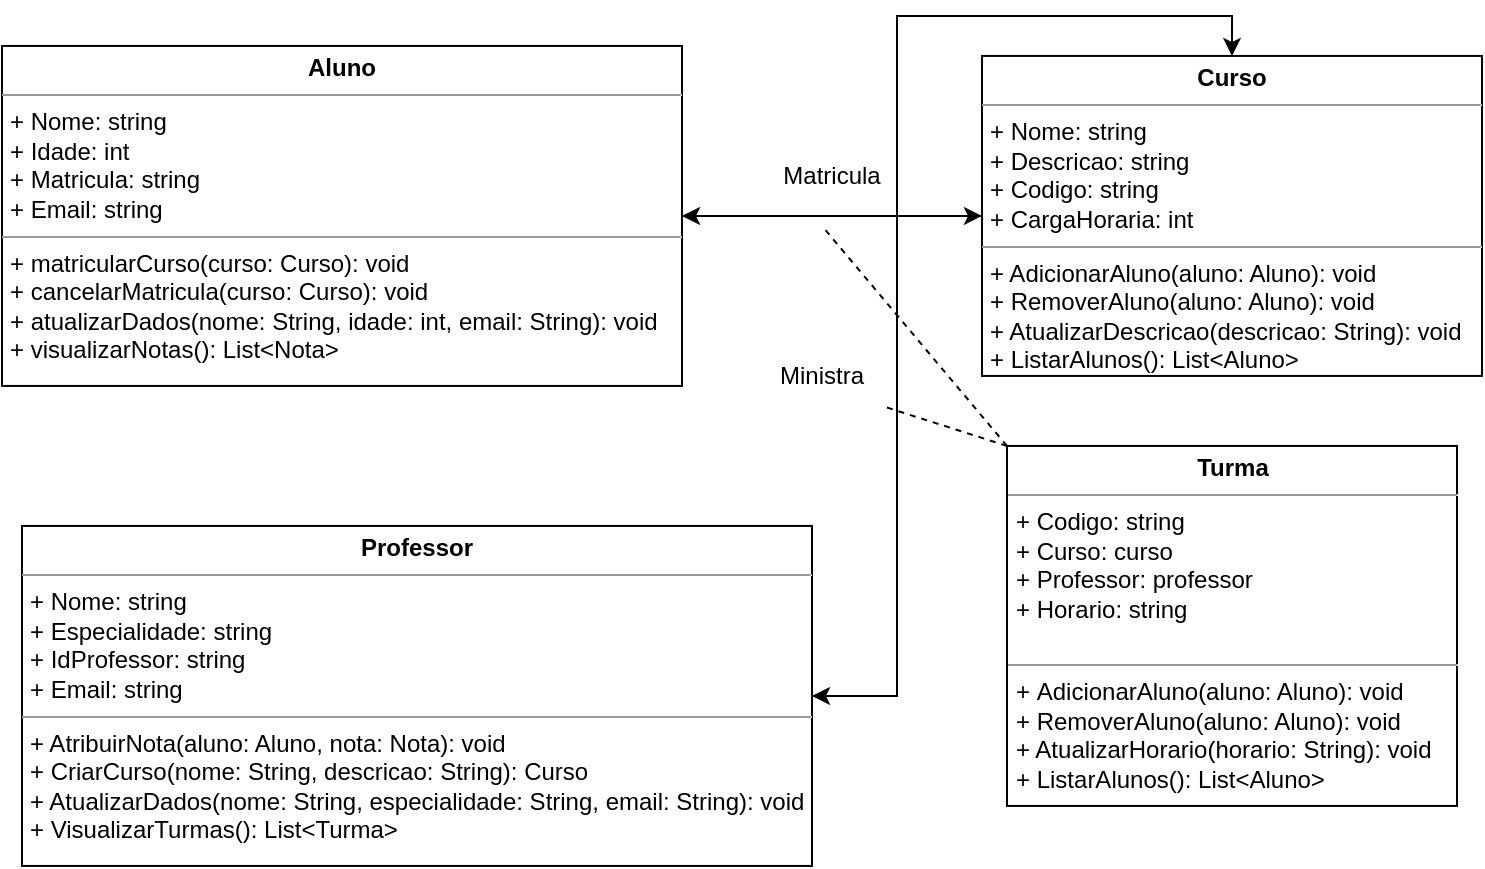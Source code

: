 <mxfile version="24.7.12">
  <diagram name="Page-1" id="c4acf3e9-155e-7222-9cf6-157b1a14988f">
    <mxGraphModel dx="989" dy="514" grid="1" gridSize="10" guides="1" tooltips="1" connect="1" arrows="1" fold="1" page="1" pageScale="1" pageWidth="850" pageHeight="1100" background="none" math="0" shadow="0">
      <root>
        <mxCell id="0" />
        <mxCell id="1" parent="0" />
        <mxCell id="5d2195bd80daf111-38" style="edgeStyle=orthogonalEdgeStyle;rounded=0;html=1;dashed=1;labelBackgroundColor=none;startFill=0;endArrow=open;endFill=0;endSize=10;fontFamily=Verdana;fontSize=10;" parent="1" target="5d2195bd80daf111-9" edge="1">
          <mxGeometry relative="1" as="geometry">
            <Array as="points">
              <mxPoint x="590" y="721" />
            </Array>
            <mxPoint x="650" y="721" as="sourcePoint" />
          </mxGeometry>
        </mxCell>
        <mxCell id="5d2195bd80daf111-40" style="edgeStyle=orthogonalEdgeStyle;rounded=0;html=1;dashed=1;labelBackgroundColor=none;startFill=0;endArrow=open;endFill=0;endSize=10;fontFamily=Verdana;fontSize=10;" parent="1" target="5d2195bd80daf111-1" edge="1">
          <mxGeometry relative="1" as="geometry">
            <Array as="points" />
            <mxPoint x="730" y="814" as="sourcePoint" />
          </mxGeometry>
        </mxCell>
        <mxCell id="5d2195bd80daf111-39" style="edgeStyle=orthogonalEdgeStyle;rounded=0;html=1;dashed=1;labelBackgroundColor=none;startFill=0;endArrow=open;endFill=0;endSize=10;fontFamily=Verdana;fontSize=10;" parent="1" target="17acba5748e5396b-44" edge="1">
          <mxGeometry relative="1" as="geometry">
            <mxPoint x="730" y="948" as="sourcePoint" />
          </mxGeometry>
        </mxCell>
        <mxCell id="5d2195bd80daf111-41" style="edgeStyle=orthogonalEdgeStyle;rounded=0;html=1;dashed=1;labelBackgroundColor=none;startFill=0;endArrow=open;endFill=0;endSize=10;fontFamily=Verdana;fontSize=10;" parent="1" target="17acba5748e5396b-2" edge="1">
          <mxGeometry relative="1" as="geometry">
            <Array as="points" />
            <mxPoint x="730" y="603" as="sourcePoint" />
          </mxGeometry>
        </mxCell>
        <mxCell id="5d2195bd80daf111-35" style="edgeStyle=orthogonalEdgeStyle;rounded=0;html=1;dashed=1;labelBackgroundColor=none;startFill=0;endArrow=open;endFill=0;endSize=10;fontFamily=Verdana;fontSize=10;" parent="1" target="5d2195bd80daf111-8" edge="1">
          <mxGeometry relative="1" as="geometry">
            <Array as="points">
              <mxPoint x="545" y="970" />
              <mxPoint x="545" y="970" />
            </Array>
            <mxPoint x="545" y="963" as="sourcePoint" />
          </mxGeometry>
        </mxCell>
        <mxCell id="5d2195bd80daf111-36" style="edgeStyle=orthogonalEdgeStyle;rounded=0;html=1;dashed=1;labelBackgroundColor=none;startFill=0;endArrow=open;endFill=0;endSize=10;fontFamily=Verdana;fontSize=10;" parent="1" source="5d2195bd80daf111-9" edge="1">
          <mxGeometry relative="1" as="geometry">
            <Array as="points">
              <mxPoint x="550" y="520" />
            </Array>
            <mxPoint x="490" y="520" as="targetPoint" />
          </mxGeometry>
        </mxCell>
        <mxCell id="5d2195bd80daf111-11" value="&lt;p style=&quot;margin:0px;margin-top:4px;text-align:center;&quot;&gt;&lt;b&gt;Turma&lt;/b&gt;&lt;/p&gt;&lt;hr size=&quot;1&quot;&gt;&lt;p style=&quot;margin:0px;margin-left:4px;&quot;&gt;+ C&lt;span style=&quot;background-color: initial;&quot;&gt;odigo: string&lt;/span&gt;&lt;/p&gt;&lt;p style=&quot;margin:0px;margin-left:4px;&quot;&gt;+ Curso: curso&lt;/p&gt;&lt;p style=&quot;margin:0px;margin-left:4px;&quot;&gt;+ Professor: professor&lt;/p&gt;&lt;p style=&quot;margin:0px;margin-left:4px;&quot;&gt;+ Horario: string&lt;/p&gt;&lt;div&gt;&lt;br&gt;&lt;/div&gt;&lt;hr size=&quot;1&quot;&gt;&lt;p style=&quot;margin:0px;margin-left:4px;&quot;&gt;+&amp;nbsp;&lt;span style=&quot;background-color: initial;&quot;&gt;AdicionarAluno(aluno: Aluno): void&lt;/span&gt;&lt;/p&gt;&lt;p style=&quot;margin:0px;margin-left:4px;&quot;&gt;+ RemoverAluno(aluno: Aluno): void&lt;/p&gt;&lt;p style=&quot;margin:0px;margin-left:4px;&quot;&gt;+ AtualizarHorario(horario: String): void&lt;/p&gt;&lt;p style=&quot;margin:0px;margin-left:4px;&quot;&gt;+ ListarAlunos(): List&amp;lt;Aluno&amp;gt;&lt;/p&gt;" style="verticalAlign=top;align=left;overflow=fill;fontSize=12;fontFamily=Helvetica;html=1;rounded=0;shadow=0;comic=0;labelBackgroundColor=none;strokeWidth=1" parent="1" vertex="1">
          <mxGeometry x="542.5" y="504.97" width="225" height="180" as="geometry" />
        </mxCell>
        <mxCell id="5d2195bd80daf111-26" style="edgeStyle=orthogonalEdgeStyle;rounded=0;html=1;dashed=1;labelBackgroundColor=none;startFill=0;endArrow=open;endFill=0;endSize=10;fontFamily=Verdana;fontSize=10;" parent="1" source="5d2195bd80daf111-15" edge="1">
          <mxGeometry relative="1" as="geometry">
            <Array as="points" />
            <mxPoint x="685" y="300" as="targetPoint" />
          </mxGeometry>
        </mxCell>
        <mxCell id="Z8uqTkhTEa7PxDM7iv-a-1" style="edgeStyle=orthogonalEdgeStyle;rounded=0;orthogonalLoop=1;jettySize=auto;html=1;" edge="1" parent="1" source="5d2195bd80daf111-18" target="5d2195bd80daf111-20">
          <mxGeometry relative="1" as="geometry" />
        </mxCell>
        <mxCell id="5d2195bd80daf111-18" value="&lt;p style=&quot;margin:0px;margin-top:4px;text-align:center;&quot;&gt;&lt;b&gt;Aluno&lt;/b&gt;&lt;/p&gt;&lt;hr size=&quot;1&quot;&gt;&lt;p style=&quot;margin:0px;margin-left:4px;&quot;&gt;+ Nome: string&lt;br&gt;+ Idade: int&lt;/p&gt;&lt;p style=&quot;margin:0px;margin-left:4px;&quot;&gt;+ Matricula: string&lt;/p&gt;&lt;p style=&quot;margin:0px;margin-left:4px;&quot;&gt;+ Email: string&lt;/p&gt;&lt;hr size=&quot;1&quot;&gt;&lt;p style=&quot;margin:0px;margin-left:4px;&quot;&gt;+&amp;nbsp;&lt;span style=&quot;background-color: initial;&quot;&gt;matricularCurso(curso: Curso): void&lt;/span&gt;&lt;/p&gt;&lt;p style=&quot;margin:0px;margin-left:4px;&quot;&gt;+&amp;nbsp;&lt;span style=&quot;background-color: initial;&quot;&gt;cancelarMatricula(curso: Curso): void&lt;/span&gt;&lt;/p&gt;&lt;p style=&quot;margin:0px;margin-left:4px;&quot;&gt;+ atualizarDados(nome: String, idade: int, email: String): void&lt;/p&gt;&lt;p style=&quot;margin:0px;margin-left:4px;&quot;&gt;+ visualizarNotas(): List&amp;lt;Nota&amp;gt;&lt;/p&gt;" style="verticalAlign=top;align=left;overflow=fill;fontSize=12;fontFamily=Helvetica;html=1;rounded=0;shadow=0;comic=0;labelBackgroundColor=none;strokeWidth=1" parent="1" vertex="1">
          <mxGeometry x="40" y="304.97" width="340" height="170" as="geometry" />
        </mxCell>
        <mxCell id="Z8uqTkhTEa7PxDM7iv-a-4" style="edgeStyle=orthogonalEdgeStyle;rounded=0;orthogonalLoop=1;jettySize=auto;html=1;entryX=0.5;entryY=0;entryDx=0;entryDy=0;snapToPoint=0;metaEdit=0;enumerate=0;" edge="1" parent="1" source="5d2195bd80daf111-19" target="5d2195bd80daf111-20">
          <mxGeometry relative="1" as="geometry" />
        </mxCell>
        <mxCell id="5d2195bd80daf111-19" value="&lt;p style=&quot;margin:0px;margin-top:4px;text-align:center;&quot;&gt;&lt;b&gt;Professor&lt;/b&gt;&lt;/p&gt;&lt;hr size=&quot;1&quot;&gt;&lt;p style=&quot;margin:0px;margin-left:4px;&quot;&gt;+&amp;nbsp;&lt;span style=&quot;background-color: initial;&quot;&gt;Nome: string&lt;/span&gt;&lt;/p&gt;&lt;p style=&quot;margin:0px;margin-left:4px;&quot;&gt;+ Especialidade: string&lt;/p&gt;&lt;p style=&quot;margin:0px;margin-left:4px;&quot;&gt;+ IdProfessor: string&lt;/p&gt;&lt;p style=&quot;margin:0px;margin-left:4px;&quot;&gt;+ Email: string&lt;/p&gt;&lt;hr size=&quot;1&quot;&gt;&lt;p style=&quot;margin:0px;margin-left:4px;&quot;&gt;+ A&lt;span style=&quot;background-color: initial;&quot;&gt;tribuirNota(aluno: Aluno, nota: Nota): void&lt;/span&gt;&lt;/p&gt;&lt;p style=&quot;margin:0px;margin-left:4px;&quot;&gt;+ CriarCurso(nome: String, descricao: String): Curso&lt;/p&gt;&lt;p style=&quot;margin:0px;margin-left:4px;&quot;&gt;+ AtualizarDados(nome: String, especialidade: String, email: String): void&lt;/p&gt;&lt;p style=&quot;margin:0px;margin-left:4px;&quot;&gt;+ VisualizarTurmas(): List&amp;lt;Turma&amp;gt;&lt;/p&gt;" style="verticalAlign=top;align=left;overflow=fill;fontSize=12;fontFamily=Helvetica;html=1;rounded=0;shadow=0;comic=0;labelBackgroundColor=none;strokeWidth=1" parent="1" vertex="1">
          <mxGeometry x="50" y="544.97" width="395" height="170" as="geometry" />
        </mxCell>
        <mxCell id="Z8uqTkhTEa7PxDM7iv-a-2" style="edgeStyle=orthogonalEdgeStyle;rounded=0;orthogonalLoop=1;jettySize=auto;html=1;" edge="1" parent="1" source="5d2195bd80daf111-20" target="5d2195bd80daf111-18">
          <mxGeometry relative="1" as="geometry" />
        </mxCell>
        <mxCell id="Z8uqTkhTEa7PxDM7iv-a-5" style="edgeStyle=orthogonalEdgeStyle;rounded=0;orthogonalLoop=1;jettySize=auto;html=1;entryX=1;entryY=0.5;entryDx=0;entryDy=0;" edge="1" parent="1" source="5d2195bd80daf111-20" target="5d2195bd80daf111-19">
          <mxGeometry relative="1" as="geometry" />
        </mxCell>
        <mxCell id="5d2195bd80daf111-20" value="&lt;p style=&quot;margin:0px;margin-top:4px;text-align:center;&quot;&gt;&lt;b&gt;Curso&lt;/b&gt;&lt;/p&gt;&lt;hr size=&quot;1&quot;&gt;&lt;p style=&quot;margin:0px;margin-left:4px;&quot;&gt;+&amp;nbsp;&lt;span style=&quot;background-color: initial;&quot;&gt;Nome: string&lt;/span&gt;&lt;/p&gt;&lt;p style=&quot;margin:0px;margin-left:4px;&quot;&gt;+ Descricao: string&lt;/p&gt;&lt;p style=&quot;margin:0px;margin-left:4px;&quot;&gt;+ Codigo: string&lt;/p&gt;&lt;p style=&quot;margin:0px;margin-left:4px;&quot;&gt;+ CargaHoraria: int&lt;/p&gt;&lt;hr size=&quot;1&quot;&gt;&lt;p style=&quot;margin:0px;margin-left:4px;&quot;&gt;+ A&lt;span style=&quot;background-color: initial;&quot;&gt;dicionarAluno(aluno: Aluno): void&lt;/span&gt;&lt;/p&gt;&lt;p style=&quot;margin:0px;margin-left:4px;&quot;&gt;+ RemoverAluno(aluno: Aluno): void&lt;/p&gt;&lt;p style=&quot;margin:0px;margin-left:4px;&quot;&gt;+ AtualizarDescricao(descricao: String): void&lt;/p&gt;&lt;p style=&quot;margin:0px;margin-left:4px;&quot;&gt;+ ListarAlunos(): List&amp;lt;Aluno&amp;gt;&lt;/p&gt;" style="verticalAlign=top;align=left;overflow=fill;fontSize=12;fontFamily=Helvetica;html=1;rounded=0;shadow=0;comic=0;labelBackgroundColor=none;strokeWidth=1" parent="1" vertex="1">
          <mxGeometry x="530" y="309.97" width="250" height="160" as="geometry" />
        </mxCell>
        <mxCell id="5d2195bd80daf111-37" style="edgeStyle=orthogonalEdgeStyle;rounded=0;html=1;dashed=1;labelBackgroundColor=none;startFill=0;endArrow=open;endFill=0;endSize=10;fontFamily=Verdana;fontSize=10;" parent="1" target="5d2195bd80daf111-9" edge="1">
          <mxGeometry relative="1" as="geometry">
            <Array as="points">
              <mxPoint x="570" y="590" />
            </Array>
            <mxPoint x="650" y="590" as="sourcePoint" />
          </mxGeometry>
        </mxCell>
        <mxCell id="Z8uqTkhTEa7PxDM7iv-a-3" value="" style="endArrow=none;dashed=1;html=1;rounded=0;exitX=0;exitY=0;exitDx=0;exitDy=0;" edge="1" parent="1" source="5d2195bd80daf111-11">
          <mxGeometry width="50" height="50" relative="1" as="geometry">
            <mxPoint x="400" y="534.97" as="sourcePoint" />
            <mxPoint x="450" y="394.97" as="targetPoint" />
          </mxGeometry>
        </mxCell>
        <mxCell id="Z8uqTkhTEa7PxDM7iv-a-7" value="" style="endArrow=none;dashed=1;html=1;rounded=0;exitX=0;exitY=0;exitDx=0;exitDy=0;" edge="1" parent="1" source="5d2195bd80daf111-11">
          <mxGeometry width="50" height="50" relative="1" as="geometry">
            <mxPoint x="400" y="564.97" as="sourcePoint" />
            <mxPoint x="480" y="484.97" as="targetPoint" />
          </mxGeometry>
        </mxCell>
        <mxCell id="Z8uqTkhTEa7PxDM7iv-a-8" value="Matricula" style="text;html=1;align=center;verticalAlign=middle;whiteSpace=wrap;rounded=0;" vertex="1" parent="1">
          <mxGeometry x="425" y="354.97" width="60" height="30" as="geometry" />
        </mxCell>
        <mxCell id="Z8uqTkhTEa7PxDM7iv-a-9" value="Ministra" style="text;html=1;align=center;verticalAlign=middle;whiteSpace=wrap;rounded=0;" vertex="1" parent="1">
          <mxGeometry x="420" y="454.97" width="60" height="30" as="geometry" />
        </mxCell>
      </root>
    </mxGraphModel>
  </diagram>
</mxfile>
